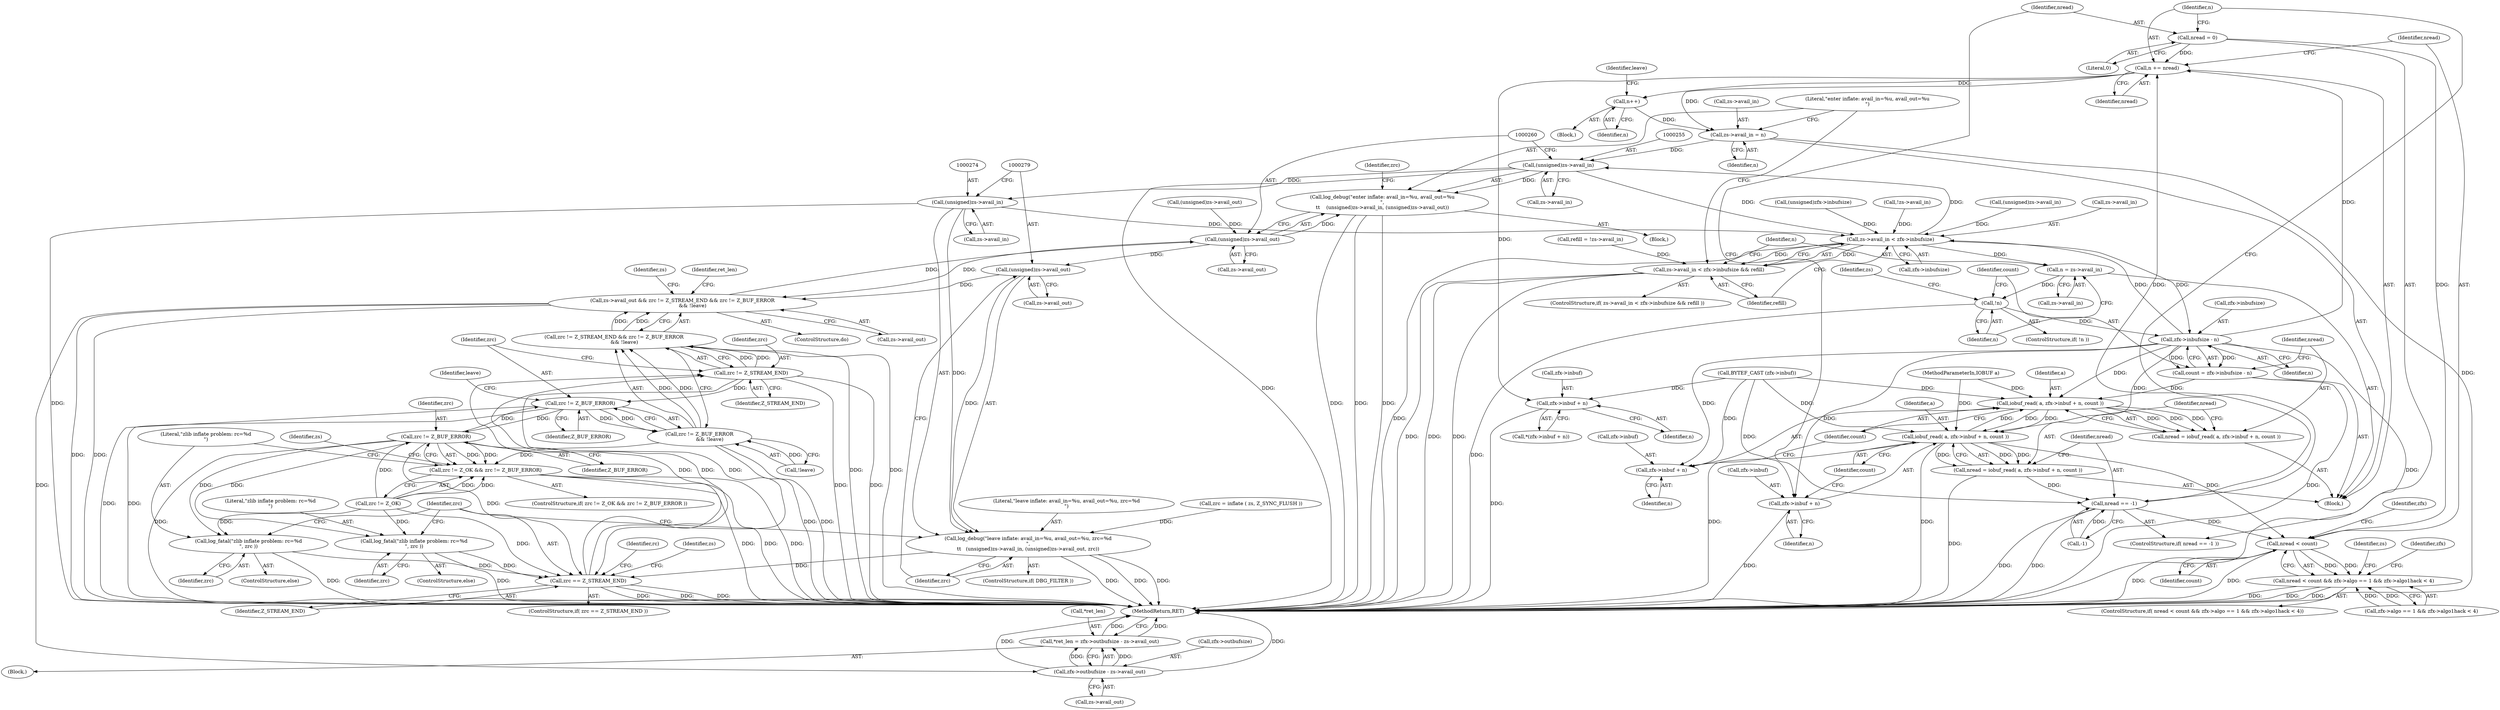 digraph "0_gnupg_014b2103fcb12f261135e3954f26e9e07b39e342@API" {
"1000207" [label="(Call,nread = 0)"];
"1000210" [label="(Call,n += nread)"];
"1000232" [label="(Call,zfx->inbuf + n)"];
"1000242" [label="(Call,n++)"];
"1000247" [label="(Call,zs->avail_in = n)"];
"1000254" [label="(Call,(unsigned)zs->avail_in)"];
"1000150" [label="(Call,zs->avail_in < zfx->inbufsize)"];
"1000149" [label="(Call,zs->avail_in < zfx->inbufsize && refill)"];
"1000159" [label="(Call,n = zs->avail_in)"];
"1000165" [label="(Call,!n)"];
"1000177" [label="(Call,zfx->inbufsize - n)"];
"1000175" [label="(Call,count = zfx->inbufsize - n)"];
"1000184" [label="(Call,iobuf_read( a, zfx->inbuf + n, count ))"];
"1000182" [label="(Call,nread = iobuf_read( a, zfx->inbuf + n, count ))"];
"1000194" [label="(Call,iobuf_read( a, zfx->inbuf + n, count ))"];
"1000192" [label="(Call,nread = iobuf_read( a, zfx->inbuf + n, count ))"];
"1000203" [label="(Call,nread == -1)"];
"1000215" [label="(Call,nread < count)"];
"1000214" [label="(Call,nread < count && zfx->algo == 1 && zfx->algo1hack < 4)"];
"1000186" [label="(Call,zfx->inbuf + n)"];
"1000196" [label="(Call,zfx->inbuf + n)"];
"1000252" [label="(Call,log_debug(\"enter inflate: avail_in=%u, avail_out=%u\n\",\n\t\t    (unsigned)zs->avail_in, (unsigned)zs->avail_out))"];
"1000273" [label="(Call,(unsigned)zs->avail_in)"];
"1000271" [label="(Call,log_debug(\"leave inflate: avail_in=%u, avail_out=%u, zrc=%d\n\",\n\t\t   (unsigned)zs->avail_in, (unsigned)zs->avail_out, zrc))"];
"1000312" [label="(Call,zrc == Z_STREAM_END)"];
"1000324" [label="(Call,zrc != Z_STREAM_END)"];
"1000323" [label="(Call,zrc != Z_STREAM_END && zrc != Z_BUF_ERROR\n             && !leave)"];
"1000319" [label="(Call,zs->avail_out && zrc != Z_STREAM_END && zrc != Z_BUF_ERROR\n             && !leave)"];
"1000259" [label="(Call,(unsigned)zs->avail_out)"];
"1000278" [label="(Call,(unsigned)zs->avail_out)"];
"1000336" [label="(Call,zfx->outbufsize - zs->avail_out)"];
"1000333" [label="(Call,*ret_len = zfx->outbufsize - zs->avail_out)"];
"1000328" [label="(Call,zrc != Z_BUF_ERROR)"];
"1000290" [label="(Call,zrc != Z_BUF_ERROR)"];
"1000286" [label="(Call,zrc != Z_OK && zrc != Z_BUF_ERROR)"];
"1000304" [label="(Call,log_fatal(\"zlib inflate problem: rc=%d\n\", zrc ))"];
"1000308" [label="(Call,log_fatal(\"zlib inflate problem: rc=%d\n\", zrc ))"];
"1000327" [label="(Call,zrc != Z_BUF_ERROR\n             && !leave)"];
"1000204" [label="(Identifier,nread)"];
"1000335" [label="(Identifier,ret_len)"];
"1000161" [label="(Call,zs->avail_in)"];
"1000191" [label="(Identifier,count)"];
"1000296" [label="(Identifier,zs)"];
"1000217" [label="(Identifier,count)"];
"1000149" [label="(Call,zs->avail_in < zfx->inbufsize && refill)"];
"1000343" [label="(MethodReturn,RET)"];
"1000194" [label="(Call,iobuf_read( a, zfx->inbuf + n, count ))"];
"1000176" [label="(Identifier,count)"];
"1000316" [label="(Identifier,rc)"];
"1000323" [label="(Call,zrc != Z_STREAM_END && zrc != Z_BUF_ERROR\n             && !leave)"];
"1000146" [label="(ControlStructure,do)"];
"1000337" [label="(Call,zfx->outbufsize)"];
"1000304" [label="(Call,log_fatal(\"zlib inflate problem: rc=%d\n\", zrc ))"];
"1000150" [label="(Call,zs->avail_in < zfx->inbufsize)"];
"1000265" [label="(Identifier,zrc)"];
"1000261" [label="(Call,zs->avail_out)"];
"1000248" [label="(Call,zs->avail_in)"];
"1000154" [label="(Call,zfx->inbufsize)"];
"1000181" [label="(Identifier,n)"];
"1000190" [label="(Identifier,n)"];
"1000151" [label="(Call,zs->avail_in)"];
"1000319" [label="(Call,zs->avail_out && zrc != Z_STREAM_END && zrc != Z_BUF_ERROR\n             && !leave)"];
"1000340" [label="(Call,zs->avail_out)"];
"1000147" [label="(Block,)"];
"1000256" [label="(Call,zs->avail_in)"];
"1000278" [label="(Call,(unsigned)zs->avail_out)"];
"1000121" [label="(Call,refill = !zs->avail_in)"];
"1000313" [label="(Identifier,zrc)"];
"1000285" [label="(ControlStructure,if( zrc != Z_OK && zrc != Z_BUF_ERROR ))"];
"1000213" [label="(ControlStructure,if( nread < count && zfx->algo == 1 && zfx->algo1hack < 4))"];
"1000311" [label="(ControlStructure,if( zrc == Z_STREAM_END ))"];
"1000165" [label="(Call,!n)"];
"1000159" [label="(Call,n = zs->avail_in)"];
"1000183" [label="(Identifier,nread)"];
"1000141" [label="(Call,(unsigned)zfx->inbufsize)"];
"1000202" [label="(ControlStructure,if( nread == -1 ))"];
"1000251" [label="(Identifier,n)"];
"1000193" [label="(Identifier,nread)"];
"1000328" [label="(Call,zrc != Z_BUF_ERROR)"];
"1000291" [label="(Identifier,zrc)"];
"1000216" [label="(Identifier,nread)"];
"1000336" [label="(Call,zfx->outbufsize - zs->avail_out)"];
"1000314" [label="(Identifier,Z_STREAM_END)"];
"1000177" [label="(Call,zfx->inbufsize - n)"];
"1000306" [label="(Identifier,zrc)"];
"1000334" [label="(Call,*ret_len)"];
"1000207" [label="(Call,nread = 0)"];
"1000333" [label="(Call,*ret_len = zfx->outbufsize - zs->avail_out)"];
"1000192" [label="(Call,nread = iobuf_read( a, zfx->inbuf + n, count ))"];
"1000185" [label="(Identifier,a)"];
"1000264" [label="(Call,zrc = inflate ( zs, Z_SYNC_FLUSH ))"];
"1000325" [label="(Identifier,zrc)"];
"1000242" [label="(Call,n++)"];
"1000320" [label="(Call,zs->avail_out)"];
"1000283" [label="(Identifier,zrc)"];
"1000332" [label="(Identifier,leave)"];
"1000208" [label="(Identifier,nread)"];
"1000329" [label="(Identifier,zrc)"];
"1000331" [label="(Call,!leave)"];
"1000171" [label="(Call,BYTEF_CAST (zfx->inbuf))"];
"1000215" [label="(Call,nread < count)"];
"1000243" [label="(Identifier,n)"];
"1000290" [label="(Call,zrc != Z_BUF_ERROR)"];
"1000305" [label="(Literal,\"zlib inflate problem: rc=%d\n\")"];
"1000175" [label="(Call,count = zfx->inbufsize - n)"];
"1000249" [label="(Identifier,zs)"];
"1000247" [label="(Call,zs->avail_in = n)"];
"1000166" [label="(Identifier,n)"];
"1000327" [label="(Call,zrc != Z_BUF_ERROR\n             && !leave)"];
"1000212" [label="(Identifier,nread)"];
"1000196" [label="(Call,zfx->inbuf + n)"];
"1000160" [label="(Identifier,n)"];
"1000253" [label="(Literal,\"enter inflate: avail_in=%u, avail_out=%u\n\")"];
"1000195" [label="(Identifier,a)"];
"1000234" [label="(Identifier,zfx)"];
"1000182" [label="(Call,nread = iobuf_read( a, zfx->inbuf + n, count ))"];
"1000218" [label="(Call,zfx->algo == 1 && zfx->algo1hack < 4)"];
"1000303" [label="(ControlStructure,else)"];
"1000310" [label="(Identifier,zrc)"];
"1000214" [label="(Call,nread < count && zfx->algo == 1 && zfx->algo1hack < 4)"];
"1000280" [label="(Call,zs->avail_out)"];
"1000312" [label="(Call,zrc == Z_STREAM_END)"];
"1000205" [label="(Call,-1)"];
"1000221" [label="(Identifier,zfx)"];
"1000330" [label="(Identifier,Z_BUF_ERROR)"];
"1000187" [label="(Call,zfx->inbuf)"];
"1000148" [label="(ControlStructure,if( zs->avail_in < zfx->inbufsize && refill ))"];
"1000211" [label="(Identifier,n)"];
"1000184" [label="(Call,iobuf_read( a, zfx->inbuf + n, count ))"];
"1000309" [label="(Literal,\"zlib inflate problem: rc=%d\n\")"];
"1000231" [label="(Call,*(zfx->inbuf + n))"];
"1000169" [label="(Identifier,zs)"];
"1000233" [label="(Call,zfx->inbuf)"];
"1000307" [label="(ControlStructure,else)"];
"1000321" [label="(Identifier,zs)"];
"1000186" [label="(Call,zfx->inbuf + n)"];
"1000105" [label="(MethodParameterIn,IOBUF a)"];
"1000107" [label="(Block,)"];
"1000232" [label="(Call,zfx->inbuf + n)"];
"1000197" [label="(Call,zfx->inbuf)"];
"1000164" [label="(ControlStructure,if( !n ))"];
"1000210" [label="(Call,n += nread)"];
"1000275" [label="(Call,zs->avail_in)"];
"1000229" [label="(Block,)"];
"1000273" [label="(Call,(unsigned)zs->avail_in)"];
"1000203" [label="(Call,nread == -1)"];
"1000254" [label="(Call,(unsigned)zs->avail_in)"];
"1000286" [label="(Call,zrc != Z_OK && zrc != Z_BUF_ERROR)"];
"1000201" [label="(Identifier,count)"];
"1000245" [label="(Identifier,leave)"];
"1000236" [label="(Identifier,n)"];
"1000157" [label="(Identifier,refill)"];
"1000123" [label="(Call,!zs->avail_in)"];
"1000272" [label="(Literal,\"leave inflate: avail_in=%u, avail_out=%u, zrc=%d\n\")"];
"1000271" [label="(Call,log_debug(\"leave inflate: avail_in=%u, avail_out=%u, zrc=%d\n\",\n\t\t   (unsigned)zs->avail_in, (unsigned)zs->avail_out, zrc))"];
"1000136" [label="(Call,(unsigned)zs->avail_out)"];
"1000269" [label="(ControlStructure,if( DBG_FILTER ))"];
"1000287" [label="(Call,zrc != Z_OK)"];
"1000158" [label="(Block,)"];
"1000200" [label="(Identifier,n)"];
"1000152" [label="(Identifier,zs)"];
"1000209" [label="(Literal,0)"];
"1000292" [label="(Identifier,Z_BUF_ERROR)"];
"1000308" [label="(Call,log_fatal(\"zlib inflate problem: rc=%d\n\", zrc ))"];
"1000259" [label="(Call,(unsigned)zs->avail_out)"];
"1000178" [label="(Call,zfx->inbufsize)"];
"1000252" [label="(Call,log_debug(\"enter inflate: avail_in=%u, avail_out=%u\n\",\n\t\t    (unsigned)zs->avail_in, (unsigned)zs->avail_out))"];
"1000324" [label="(Call,zrc != Z_STREAM_END)"];
"1000131" [label="(Call,(unsigned)zs->avail_in)"];
"1000326" [label="(Identifier,Z_STREAM_END)"];
"1000207" -> "1000202"  [label="AST: "];
"1000207" -> "1000209"  [label="CFG: "];
"1000208" -> "1000207"  [label="AST: "];
"1000209" -> "1000207"  [label="AST: "];
"1000211" -> "1000207"  [label="CFG: "];
"1000207" -> "1000210"  [label="DDG: "];
"1000207" -> "1000215"  [label="DDG: "];
"1000210" -> "1000158"  [label="AST: "];
"1000210" -> "1000212"  [label="CFG: "];
"1000211" -> "1000210"  [label="AST: "];
"1000212" -> "1000210"  [label="AST: "];
"1000216" -> "1000210"  [label="CFG: "];
"1000203" -> "1000210"  [label="DDG: "];
"1000177" -> "1000210"  [label="DDG: "];
"1000210" -> "1000232"  [label="DDG: "];
"1000210" -> "1000242"  [label="DDG: "];
"1000210" -> "1000247"  [label="DDG: "];
"1000232" -> "1000231"  [label="AST: "];
"1000232" -> "1000236"  [label="CFG: "];
"1000233" -> "1000232"  [label="AST: "];
"1000236" -> "1000232"  [label="AST: "];
"1000231" -> "1000232"  [label="CFG: "];
"1000232" -> "1000343"  [label="DDG: "];
"1000171" -> "1000232"  [label="DDG: "];
"1000242" -> "1000229"  [label="AST: "];
"1000242" -> "1000243"  [label="CFG: "];
"1000243" -> "1000242"  [label="AST: "];
"1000245" -> "1000242"  [label="CFG: "];
"1000242" -> "1000247"  [label="DDG: "];
"1000247" -> "1000158"  [label="AST: "];
"1000247" -> "1000251"  [label="CFG: "];
"1000248" -> "1000247"  [label="AST: "];
"1000251" -> "1000247"  [label="AST: "];
"1000253" -> "1000247"  [label="CFG: "];
"1000247" -> "1000343"  [label="DDG: "];
"1000247" -> "1000254"  [label="DDG: "];
"1000254" -> "1000252"  [label="AST: "];
"1000254" -> "1000256"  [label="CFG: "];
"1000255" -> "1000254"  [label="AST: "];
"1000256" -> "1000254"  [label="AST: "];
"1000260" -> "1000254"  [label="CFG: "];
"1000254" -> "1000343"  [label="DDG: "];
"1000254" -> "1000150"  [label="DDG: "];
"1000254" -> "1000252"  [label="DDG: "];
"1000150" -> "1000254"  [label="DDG: "];
"1000254" -> "1000273"  [label="DDG: "];
"1000150" -> "1000149"  [label="AST: "];
"1000150" -> "1000154"  [label="CFG: "];
"1000151" -> "1000150"  [label="AST: "];
"1000154" -> "1000150"  [label="AST: "];
"1000157" -> "1000150"  [label="CFG: "];
"1000149" -> "1000150"  [label="CFG: "];
"1000150" -> "1000343"  [label="DDG: "];
"1000150" -> "1000149"  [label="DDG: "];
"1000150" -> "1000149"  [label="DDG: "];
"1000273" -> "1000150"  [label="DDG: "];
"1000131" -> "1000150"  [label="DDG: "];
"1000123" -> "1000150"  [label="DDG: "];
"1000177" -> "1000150"  [label="DDG: "];
"1000141" -> "1000150"  [label="DDG: "];
"1000150" -> "1000159"  [label="DDG: "];
"1000150" -> "1000177"  [label="DDG: "];
"1000149" -> "1000148"  [label="AST: "];
"1000149" -> "1000157"  [label="CFG: "];
"1000157" -> "1000149"  [label="AST: "];
"1000160" -> "1000149"  [label="CFG: "];
"1000253" -> "1000149"  [label="CFG: "];
"1000149" -> "1000343"  [label="DDG: "];
"1000149" -> "1000343"  [label="DDG: "];
"1000149" -> "1000343"  [label="DDG: "];
"1000121" -> "1000149"  [label="DDG: "];
"1000159" -> "1000158"  [label="AST: "];
"1000159" -> "1000161"  [label="CFG: "];
"1000160" -> "1000159"  [label="AST: "];
"1000161" -> "1000159"  [label="AST: "];
"1000166" -> "1000159"  [label="CFG: "];
"1000159" -> "1000165"  [label="DDG: "];
"1000165" -> "1000164"  [label="AST: "];
"1000165" -> "1000166"  [label="CFG: "];
"1000166" -> "1000165"  [label="AST: "];
"1000169" -> "1000165"  [label="CFG: "];
"1000176" -> "1000165"  [label="CFG: "];
"1000165" -> "1000343"  [label="DDG: "];
"1000165" -> "1000177"  [label="DDG: "];
"1000177" -> "1000175"  [label="AST: "];
"1000177" -> "1000181"  [label="CFG: "];
"1000178" -> "1000177"  [label="AST: "];
"1000181" -> "1000177"  [label="AST: "];
"1000175" -> "1000177"  [label="CFG: "];
"1000177" -> "1000343"  [label="DDG: "];
"1000177" -> "1000175"  [label="DDG: "];
"1000177" -> "1000175"  [label="DDG: "];
"1000177" -> "1000184"  [label="DDG: "];
"1000177" -> "1000186"  [label="DDG: "];
"1000177" -> "1000194"  [label="DDG: "];
"1000177" -> "1000196"  [label="DDG: "];
"1000175" -> "1000158"  [label="AST: "];
"1000176" -> "1000175"  [label="AST: "];
"1000183" -> "1000175"  [label="CFG: "];
"1000175" -> "1000343"  [label="DDG: "];
"1000175" -> "1000184"  [label="DDG: "];
"1000184" -> "1000182"  [label="AST: "];
"1000184" -> "1000191"  [label="CFG: "];
"1000185" -> "1000184"  [label="AST: "];
"1000186" -> "1000184"  [label="AST: "];
"1000191" -> "1000184"  [label="AST: "];
"1000182" -> "1000184"  [label="CFG: "];
"1000184" -> "1000182"  [label="DDG: "];
"1000184" -> "1000182"  [label="DDG: "];
"1000184" -> "1000182"  [label="DDG: "];
"1000194" -> "1000184"  [label="DDG: "];
"1000105" -> "1000184"  [label="DDG: "];
"1000171" -> "1000184"  [label="DDG: "];
"1000184" -> "1000194"  [label="DDG: "];
"1000184" -> "1000194"  [label="DDG: "];
"1000182" -> "1000158"  [label="AST: "];
"1000183" -> "1000182"  [label="AST: "];
"1000193" -> "1000182"  [label="CFG: "];
"1000194" -> "1000192"  [label="AST: "];
"1000194" -> "1000201"  [label="CFG: "];
"1000195" -> "1000194"  [label="AST: "];
"1000196" -> "1000194"  [label="AST: "];
"1000201" -> "1000194"  [label="AST: "];
"1000192" -> "1000194"  [label="CFG: "];
"1000194" -> "1000343"  [label="DDG: "];
"1000194" -> "1000343"  [label="DDG: "];
"1000194" -> "1000192"  [label="DDG: "];
"1000194" -> "1000192"  [label="DDG: "];
"1000194" -> "1000192"  [label="DDG: "];
"1000105" -> "1000194"  [label="DDG: "];
"1000171" -> "1000194"  [label="DDG: "];
"1000194" -> "1000215"  [label="DDG: "];
"1000192" -> "1000158"  [label="AST: "];
"1000193" -> "1000192"  [label="AST: "];
"1000204" -> "1000192"  [label="CFG: "];
"1000192" -> "1000343"  [label="DDG: "];
"1000192" -> "1000203"  [label="DDG: "];
"1000203" -> "1000202"  [label="AST: "];
"1000203" -> "1000205"  [label="CFG: "];
"1000204" -> "1000203"  [label="AST: "];
"1000205" -> "1000203"  [label="AST: "];
"1000208" -> "1000203"  [label="CFG: "];
"1000211" -> "1000203"  [label="CFG: "];
"1000203" -> "1000343"  [label="DDG: "];
"1000203" -> "1000343"  [label="DDG: "];
"1000205" -> "1000203"  [label="DDG: "];
"1000203" -> "1000215"  [label="DDG: "];
"1000215" -> "1000214"  [label="AST: "];
"1000215" -> "1000217"  [label="CFG: "];
"1000216" -> "1000215"  [label="AST: "];
"1000217" -> "1000215"  [label="AST: "];
"1000221" -> "1000215"  [label="CFG: "];
"1000214" -> "1000215"  [label="CFG: "];
"1000215" -> "1000343"  [label="DDG: "];
"1000215" -> "1000343"  [label="DDG: "];
"1000215" -> "1000214"  [label="DDG: "];
"1000215" -> "1000214"  [label="DDG: "];
"1000214" -> "1000213"  [label="AST: "];
"1000214" -> "1000218"  [label="CFG: "];
"1000218" -> "1000214"  [label="AST: "];
"1000234" -> "1000214"  [label="CFG: "];
"1000249" -> "1000214"  [label="CFG: "];
"1000214" -> "1000343"  [label="DDG: "];
"1000214" -> "1000343"  [label="DDG: "];
"1000214" -> "1000343"  [label="DDG: "];
"1000218" -> "1000214"  [label="DDG: "];
"1000218" -> "1000214"  [label="DDG: "];
"1000186" -> "1000190"  [label="CFG: "];
"1000187" -> "1000186"  [label="AST: "];
"1000190" -> "1000186"  [label="AST: "];
"1000191" -> "1000186"  [label="CFG: "];
"1000171" -> "1000186"  [label="DDG: "];
"1000196" -> "1000200"  [label="CFG: "];
"1000197" -> "1000196"  [label="AST: "];
"1000200" -> "1000196"  [label="AST: "];
"1000201" -> "1000196"  [label="CFG: "];
"1000196" -> "1000343"  [label="DDG: "];
"1000171" -> "1000196"  [label="DDG: "];
"1000252" -> "1000147"  [label="AST: "];
"1000252" -> "1000259"  [label="CFG: "];
"1000253" -> "1000252"  [label="AST: "];
"1000259" -> "1000252"  [label="AST: "];
"1000265" -> "1000252"  [label="CFG: "];
"1000252" -> "1000343"  [label="DDG: "];
"1000252" -> "1000343"  [label="DDG: "];
"1000252" -> "1000343"  [label="DDG: "];
"1000259" -> "1000252"  [label="DDG: "];
"1000273" -> "1000271"  [label="AST: "];
"1000273" -> "1000275"  [label="CFG: "];
"1000274" -> "1000273"  [label="AST: "];
"1000275" -> "1000273"  [label="AST: "];
"1000279" -> "1000273"  [label="CFG: "];
"1000273" -> "1000343"  [label="DDG: "];
"1000273" -> "1000271"  [label="DDG: "];
"1000271" -> "1000269"  [label="AST: "];
"1000271" -> "1000283"  [label="CFG: "];
"1000272" -> "1000271"  [label="AST: "];
"1000278" -> "1000271"  [label="AST: "];
"1000283" -> "1000271"  [label="AST: "];
"1000313" -> "1000271"  [label="CFG: "];
"1000271" -> "1000343"  [label="DDG: "];
"1000271" -> "1000343"  [label="DDG: "];
"1000271" -> "1000343"  [label="DDG: "];
"1000278" -> "1000271"  [label="DDG: "];
"1000264" -> "1000271"  [label="DDG: "];
"1000271" -> "1000312"  [label="DDG: "];
"1000312" -> "1000311"  [label="AST: "];
"1000312" -> "1000314"  [label="CFG: "];
"1000313" -> "1000312"  [label="AST: "];
"1000314" -> "1000312"  [label="AST: "];
"1000321" -> "1000312"  [label="CFG: "];
"1000316" -> "1000312"  [label="CFG: "];
"1000312" -> "1000343"  [label="DDG: "];
"1000312" -> "1000343"  [label="DDG: "];
"1000312" -> "1000343"  [label="DDG: "];
"1000308" -> "1000312"  [label="DDG: "];
"1000290" -> "1000312"  [label="DDG: "];
"1000304" -> "1000312"  [label="DDG: "];
"1000287" -> "1000312"  [label="DDG: "];
"1000324" -> "1000312"  [label="DDG: "];
"1000312" -> "1000324"  [label="DDG: "];
"1000312" -> "1000324"  [label="DDG: "];
"1000324" -> "1000323"  [label="AST: "];
"1000324" -> "1000326"  [label="CFG: "];
"1000325" -> "1000324"  [label="AST: "];
"1000326" -> "1000324"  [label="AST: "];
"1000329" -> "1000324"  [label="CFG: "];
"1000323" -> "1000324"  [label="CFG: "];
"1000324" -> "1000343"  [label="DDG: "];
"1000324" -> "1000343"  [label="DDG: "];
"1000324" -> "1000323"  [label="DDG: "];
"1000324" -> "1000323"  [label="DDG: "];
"1000324" -> "1000328"  [label="DDG: "];
"1000323" -> "1000319"  [label="AST: "];
"1000323" -> "1000327"  [label="CFG: "];
"1000327" -> "1000323"  [label="AST: "];
"1000319" -> "1000323"  [label="CFG: "];
"1000323" -> "1000343"  [label="DDG: "];
"1000323" -> "1000343"  [label="DDG: "];
"1000323" -> "1000319"  [label="DDG: "];
"1000323" -> "1000319"  [label="DDG: "];
"1000327" -> "1000323"  [label="DDG: "];
"1000327" -> "1000323"  [label="DDG: "];
"1000319" -> "1000146"  [label="AST: "];
"1000319" -> "1000320"  [label="CFG: "];
"1000320" -> "1000319"  [label="AST: "];
"1000152" -> "1000319"  [label="CFG: "];
"1000335" -> "1000319"  [label="CFG: "];
"1000319" -> "1000343"  [label="DDG: "];
"1000319" -> "1000343"  [label="DDG: "];
"1000319" -> "1000259"  [label="DDG: "];
"1000278" -> "1000319"  [label="DDG: "];
"1000259" -> "1000319"  [label="DDG: "];
"1000319" -> "1000336"  [label="DDG: "];
"1000259" -> "1000261"  [label="CFG: "];
"1000260" -> "1000259"  [label="AST: "];
"1000261" -> "1000259"  [label="AST: "];
"1000136" -> "1000259"  [label="DDG: "];
"1000259" -> "1000278"  [label="DDG: "];
"1000278" -> "1000280"  [label="CFG: "];
"1000279" -> "1000278"  [label="AST: "];
"1000280" -> "1000278"  [label="AST: "];
"1000283" -> "1000278"  [label="CFG: "];
"1000336" -> "1000333"  [label="AST: "];
"1000336" -> "1000340"  [label="CFG: "];
"1000337" -> "1000336"  [label="AST: "];
"1000340" -> "1000336"  [label="AST: "];
"1000333" -> "1000336"  [label="CFG: "];
"1000336" -> "1000343"  [label="DDG: "];
"1000336" -> "1000343"  [label="DDG: "];
"1000336" -> "1000333"  [label="DDG: "];
"1000336" -> "1000333"  [label="DDG: "];
"1000333" -> "1000107"  [label="AST: "];
"1000334" -> "1000333"  [label="AST: "];
"1000343" -> "1000333"  [label="CFG: "];
"1000333" -> "1000343"  [label="DDG: "];
"1000333" -> "1000343"  [label="DDG: "];
"1000328" -> "1000327"  [label="AST: "];
"1000328" -> "1000330"  [label="CFG: "];
"1000329" -> "1000328"  [label="AST: "];
"1000330" -> "1000328"  [label="AST: "];
"1000332" -> "1000328"  [label="CFG: "];
"1000327" -> "1000328"  [label="CFG: "];
"1000328" -> "1000343"  [label="DDG: "];
"1000328" -> "1000343"  [label="DDG: "];
"1000328" -> "1000290"  [label="DDG: "];
"1000328" -> "1000327"  [label="DDG: "];
"1000328" -> "1000327"  [label="DDG: "];
"1000290" -> "1000328"  [label="DDG: "];
"1000290" -> "1000286"  [label="AST: "];
"1000290" -> "1000292"  [label="CFG: "];
"1000291" -> "1000290"  [label="AST: "];
"1000292" -> "1000290"  [label="AST: "];
"1000286" -> "1000290"  [label="CFG: "];
"1000290" -> "1000343"  [label="DDG: "];
"1000290" -> "1000286"  [label="DDG: "];
"1000290" -> "1000286"  [label="DDG: "];
"1000287" -> "1000290"  [label="DDG: "];
"1000290" -> "1000304"  [label="DDG: "];
"1000290" -> "1000308"  [label="DDG: "];
"1000286" -> "1000285"  [label="AST: "];
"1000286" -> "1000287"  [label="CFG: "];
"1000287" -> "1000286"  [label="AST: "];
"1000296" -> "1000286"  [label="CFG: "];
"1000309" -> "1000286"  [label="CFG: "];
"1000286" -> "1000343"  [label="DDG: "];
"1000286" -> "1000343"  [label="DDG: "];
"1000286" -> "1000343"  [label="DDG: "];
"1000287" -> "1000286"  [label="DDG: "];
"1000287" -> "1000286"  [label="DDG: "];
"1000327" -> "1000286"  [label="DDG: "];
"1000304" -> "1000303"  [label="AST: "];
"1000304" -> "1000306"  [label="CFG: "];
"1000305" -> "1000304"  [label="AST: "];
"1000306" -> "1000304"  [label="AST: "];
"1000313" -> "1000304"  [label="CFG: "];
"1000304" -> "1000343"  [label="DDG: "];
"1000287" -> "1000304"  [label="DDG: "];
"1000308" -> "1000307"  [label="AST: "];
"1000308" -> "1000310"  [label="CFG: "];
"1000309" -> "1000308"  [label="AST: "];
"1000310" -> "1000308"  [label="AST: "];
"1000313" -> "1000308"  [label="CFG: "];
"1000308" -> "1000343"  [label="DDG: "];
"1000287" -> "1000308"  [label="DDG: "];
"1000327" -> "1000331"  [label="CFG: "];
"1000331" -> "1000327"  [label="AST: "];
"1000327" -> "1000343"  [label="DDG: "];
"1000327" -> "1000343"  [label="DDG: "];
"1000331" -> "1000327"  [label="DDG: "];
}
